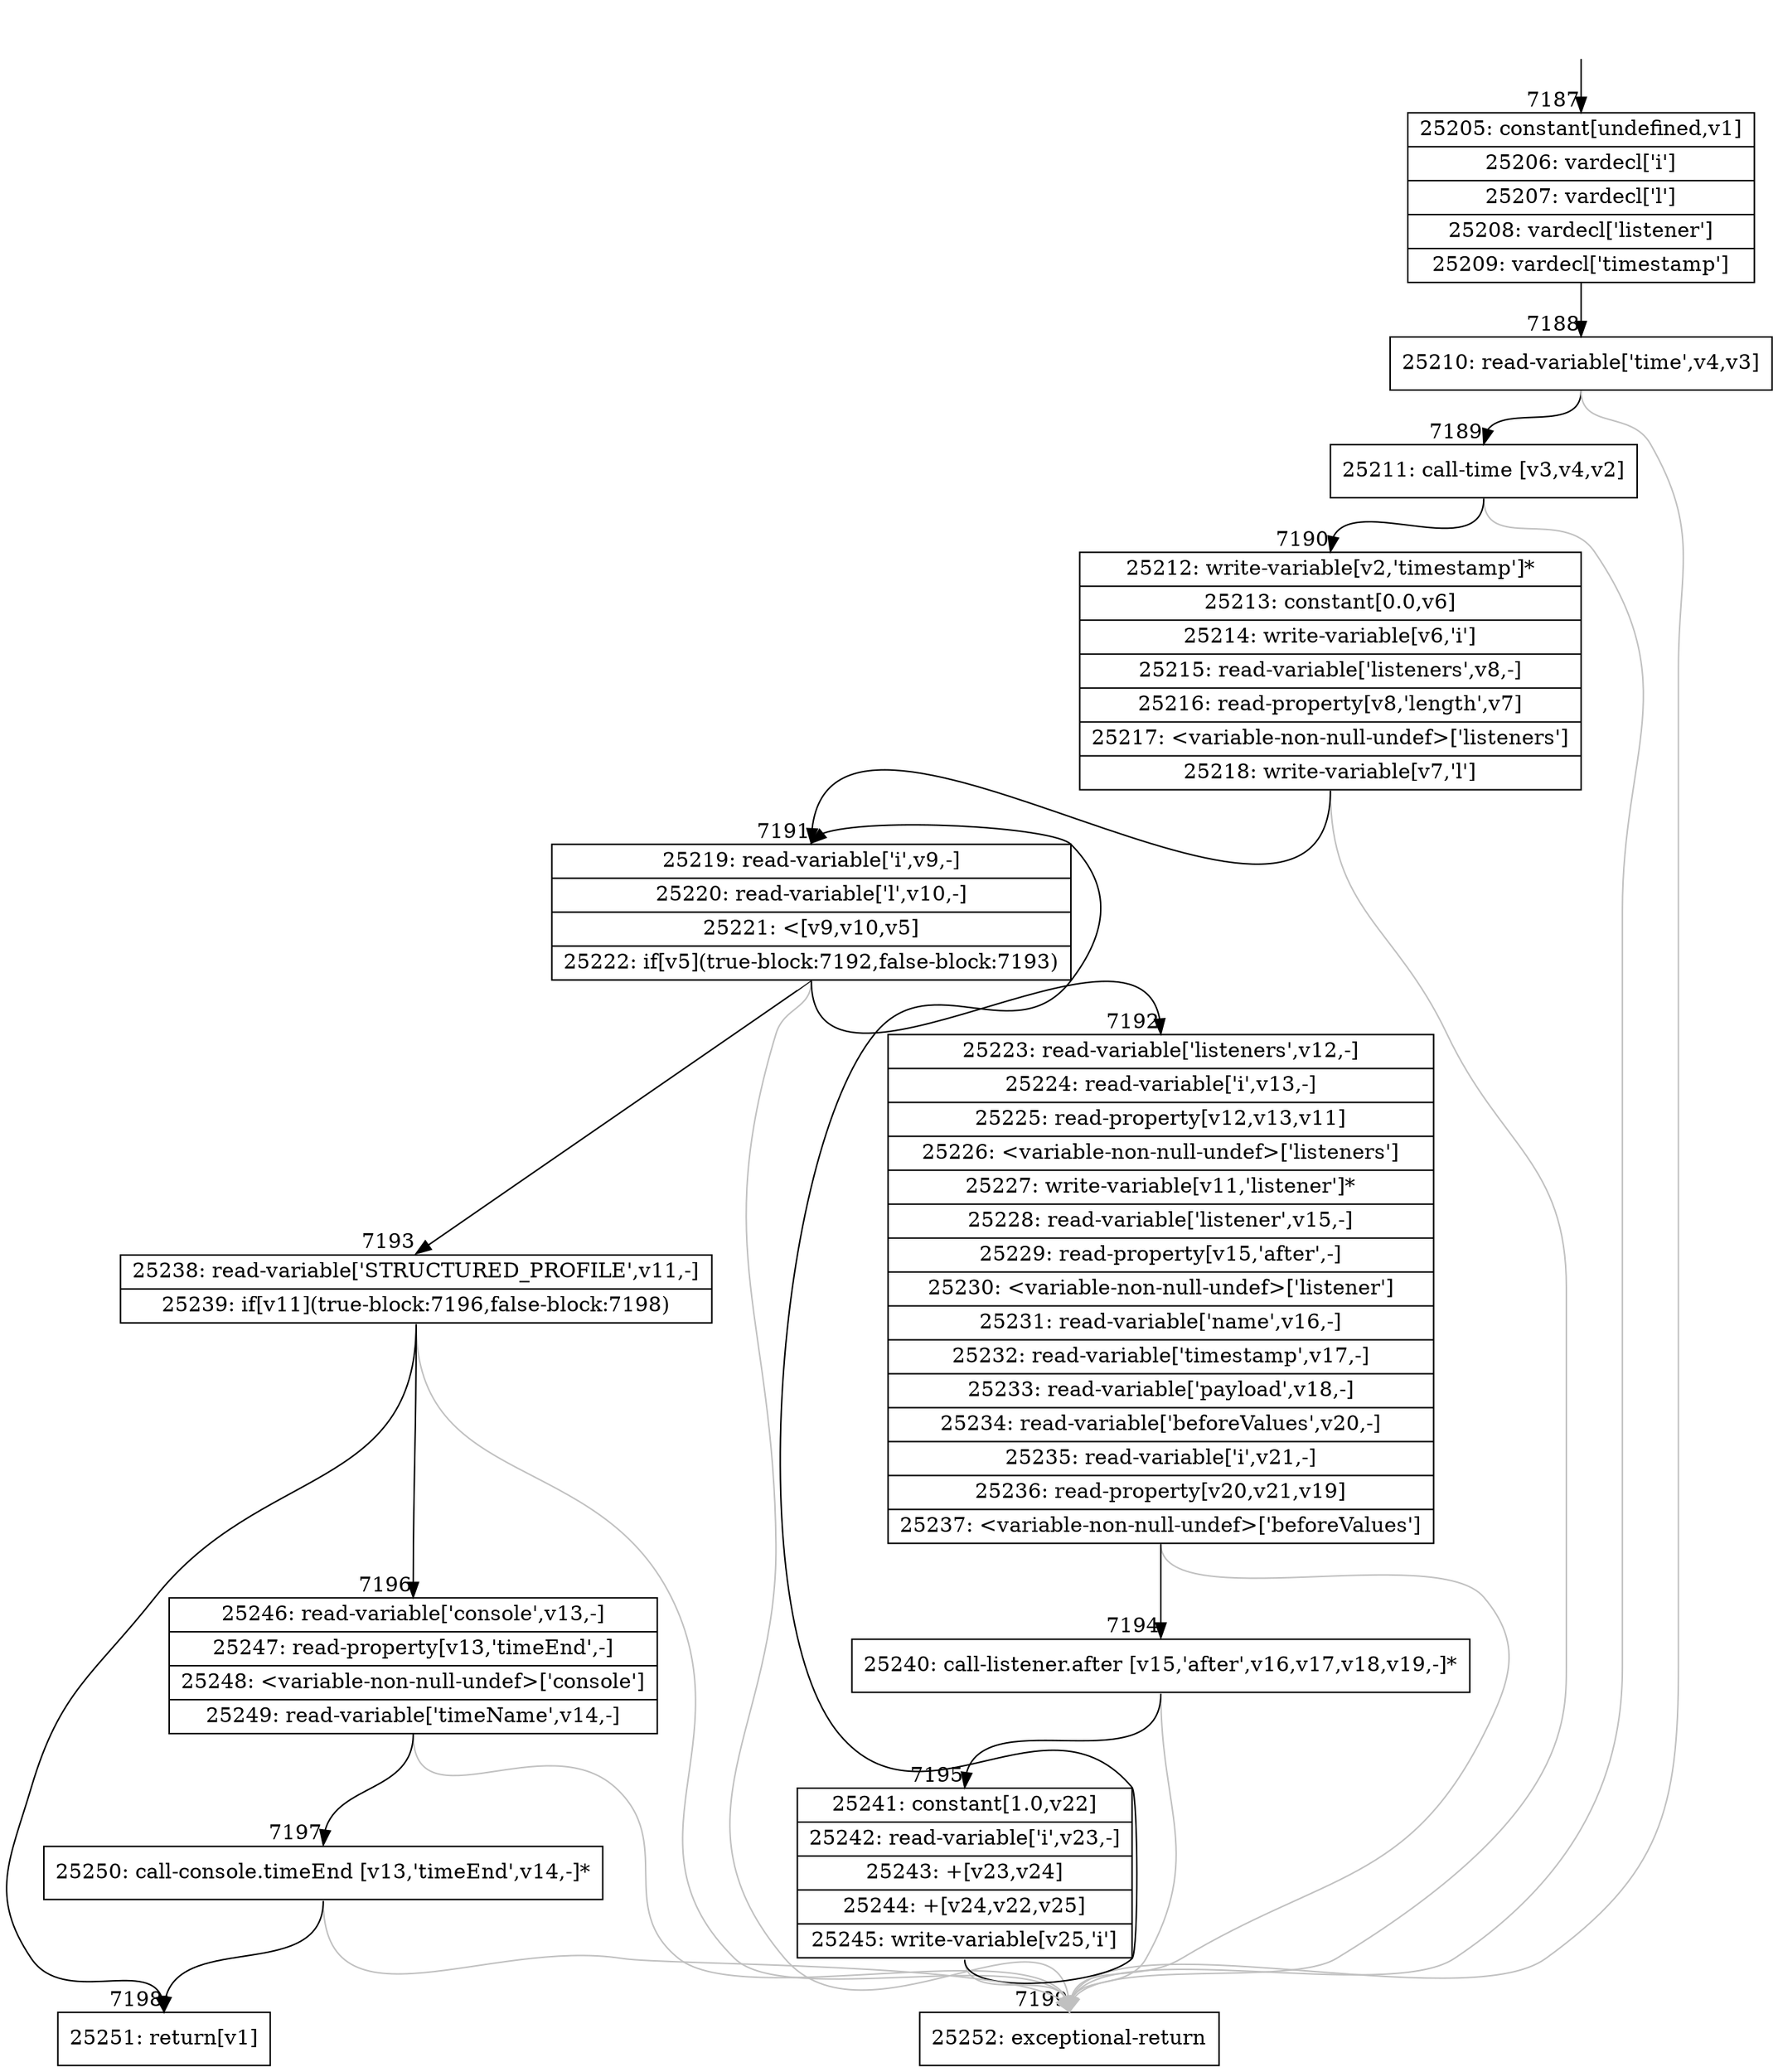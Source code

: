 digraph {
rankdir="TD"
BB_entry598[shape=none,label=""];
BB_entry598 -> BB7187 [tailport=s, headport=n, headlabel="    7187"]
BB7187 [shape=record label="{25205: constant[undefined,v1]|25206: vardecl['i']|25207: vardecl['l']|25208: vardecl['listener']|25209: vardecl['timestamp']}" ] 
BB7187 -> BB7188 [tailport=s, headport=n, headlabel="      7188"]
BB7188 [shape=record label="{25210: read-variable['time',v4,v3]}" ] 
BB7188 -> BB7189 [tailport=s, headport=n, headlabel="      7189"]
BB7188 -> BB7199 [tailport=s, headport=n, color=gray, headlabel="      7199"]
BB7189 [shape=record label="{25211: call-time [v3,v4,v2]}" ] 
BB7189 -> BB7190 [tailport=s, headport=n, headlabel="      7190"]
BB7189 -> BB7199 [tailport=s, headport=n, color=gray]
BB7190 [shape=record label="{25212: write-variable[v2,'timestamp']*|25213: constant[0.0,v6]|25214: write-variable[v6,'i']|25215: read-variable['listeners',v8,-]|25216: read-property[v8,'length',v7]|25217: \<variable-non-null-undef\>['listeners']|25218: write-variable[v7,'l']}" ] 
BB7190 -> BB7191 [tailport=s, headport=n, headlabel="      7191"]
BB7190 -> BB7199 [tailport=s, headport=n, color=gray]
BB7191 [shape=record label="{25219: read-variable['i',v9,-]|25220: read-variable['l',v10,-]|25221: \<[v9,v10,v5]|25222: if[v5](true-block:7192,false-block:7193)}" ] 
BB7191 -> BB7192 [tailport=s, headport=n, headlabel="      7192"]
BB7191 -> BB7193 [tailport=s, headport=n, headlabel="      7193"]
BB7191 -> BB7199 [tailport=s, headport=n, color=gray]
BB7192 [shape=record label="{25223: read-variable['listeners',v12,-]|25224: read-variable['i',v13,-]|25225: read-property[v12,v13,v11]|25226: \<variable-non-null-undef\>['listeners']|25227: write-variable[v11,'listener']*|25228: read-variable['listener',v15,-]|25229: read-property[v15,'after',-]|25230: \<variable-non-null-undef\>['listener']|25231: read-variable['name',v16,-]|25232: read-variable['timestamp',v17,-]|25233: read-variable['payload',v18,-]|25234: read-variable['beforeValues',v20,-]|25235: read-variable['i',v21,-]|25236: read-property[v20,v21,v19]|25237: \<variable-non-null-undef\>['beforeValues']}" ] 
BB7192 -> BB7194 [tailport=s, headport=n, headlabel="      7194"]
BB7192 -> BB7199 [tailport=s, headport=n, color=gray]
BB7193 [shape=record label="{25238: read-variable['STRUCTURED_PROFILE',v11,-]|25239: if[v11](true-block:7196,false-block:7198)}" ] 
BB7193 -> BB7196 [tailport=s, headport=n, headlabel="      7196"]
BB7193 -> BB7198 [tailport=s, headport=n, headlabel="      7198"]
BB7193 -> BB7199 [tailport=s, headport=n, color=gray]
BB7194 [shape=record label="{25240: call-listener.after [v15,'after',v16,v17,v18,v19,-]*}" ] 
BB7194 -> BB7195 [tailport=s, headport=n, headlabel="      7195"]
BB7194 -> BB7199 [tailport=s, headport=n, color=gray]
BB7195 [shape=record label="{25241: constant[1.0,v22]|25242: read-variable['i',v23,-]|25243: +[v23,v24]|25244: +[v24,v22,v25]|25245: write-variable[v25,'i']}" ] 
BB7195 -> BB7191 [tailport=s, headport=n]
BB7195 -> BB7199 [tailport=s, headport=n, color=gray]
BB7196 [shape=record label="{25246: read-variable['console',v13,-]|25247: read-property[v13,'timeEnd',-]|25248: \<variable-non-null-undef\>['console']|25249: read-variable['timeName',v14,-]}" ] 
BB7196 -> BB7197 [tailport=s, headport=n, headlabel="      7197"]
BB7196 -> BB7199 [tailport=s, headport=n, color=gray]
BB7197 [shape=record label="{25250: call-console.timeEnd [v13,'timeEnd',v14,-]*}" ] 
BB7197 -> BB7198 [tailport=s, headport=n]
BB7197 -> BB7199 [tailport=s, headport=n, color=gray]
BB7198 [shape=record label="{25251: return[v1]}" ] 
BB7199 [shape=record label="{25252: exceptional-return}" ] 
//#$~ 13329
}
